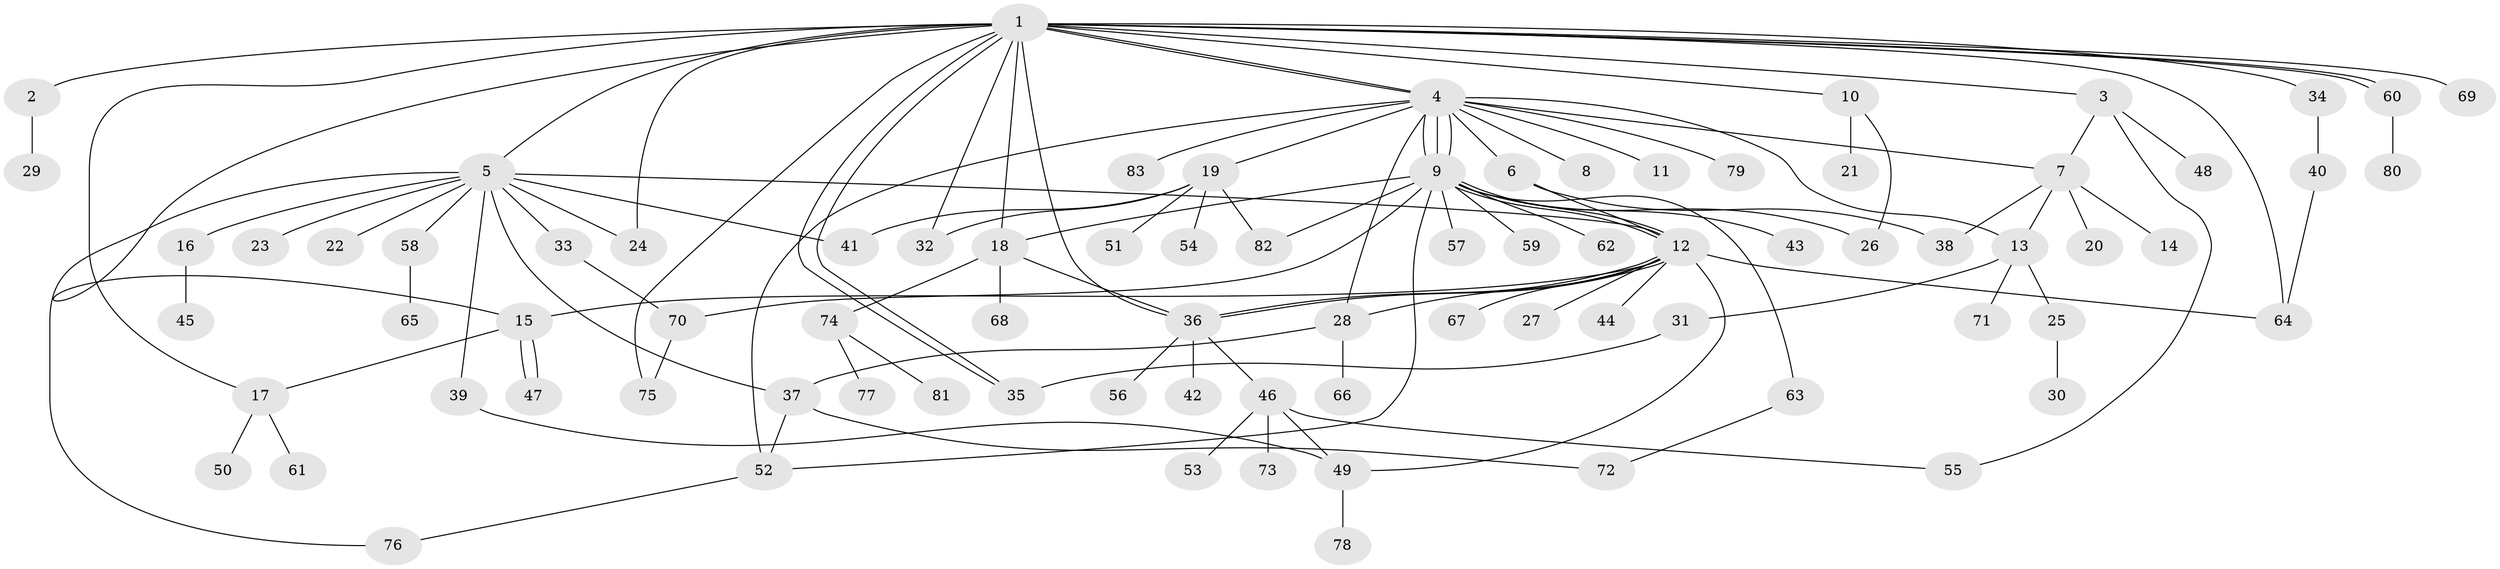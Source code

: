 // coarse degree distribution, {18: 0.017241379310344827, 1: 0.46551724137931033, 3: 0.08620689655172414, 14: 0.034482758620689655, 11: 0.017241379310344827, 6: 0.05172413793103448, 2: 0.22413793103448276, 15: 0.017241379310344827, 4: 0.08620689655172414}
// Generated by graph-tools (version 1.1) at 2025/51/02/27/25 19:51:55]
// undirected, 83 vertices, 119 edges
graph export_dot {
graph [start="1"]
  node [color=gray90,style=filled];
  1;
  2;
  3;
  4;
  5;
  6;
  7;
  8;
  9;
  10;
  11;
  12;
  13;
  14;
  15;
  16;
  17;
  18;
  19;
  20;
  21;
  22;
  23;
  24;
  25;
  26;
  27;
  28;
  29;
  30;
  31;
  32;
  33;
  34;
  35;
  36;
  37;
  38;
  39;
  40;
  41;
  42;
  43;
  44;
  45;
  46;
  47;
  48;
  49;
  50;
  51;
  52;
  53;
  54;
  55;
  56;
  57;
  58;
  59;
  60;
  61;
  62;
  63;
  64;
  65;
  66;
  67;
  68;
  69;
  70;
  71;
  72;
  73;
  74;
  75;
  76;
  77;
  78;
  79;
  80;
  81;
  82;
  83;
  1 -- 2;
  1 -- 3;
  1 -- 4;
  1 -- 4;
  1 -- 5;
  1 -- 10;
  1 -- 15;
  1 -- 17;
  1 -- 18;
  1 -- 24;
  1 -- 32;
  1 -- 34;
  1 -- 35;
  1 -- 35;
  1 -- 36;
  1 -- 60;
  1 -- 60;
  1 -- 64;
  1 -- 69;
  1 -- 75;
  2 -- 29;
  3 -- 7;
  3 -- 48;
  3 -- 55;
  4 -- 6;
  4 -- 7;
  4 -- 8;
  4 -- 9;
  4 -- 9;
  4 -- 9;
  4 -- 11;
  4 -- 13;
  4 -- 19;
  4 -- 28;
  4 -- 52;
  4 -- 79;
  4 -- 83;
  5 -- 12;
  5 -- 16;
  5 -- 22;
  5 -- 23;
  5 -- 24;
  5 -- 33;
  5 -- 37;
  5 -- 39;
  5 -- 41;
  5 -- 58;
  5 -- 76;
  6 -- 12;
  6 -- 38;
  7 -- 13;
  7 -- 14;
  7 -- 20;
  7 -- 38;
  9 -- 12;
  9 -- 12;
  9 -- 18;
  9 -- 26;
  9 -- 43;
  9 -- 52;
  9 -- 57;
  9 -- 59;
  9 -- 62;
  9 -- 63;
  9 -- 70;
  9 -- 82;
  10 -- 21;
  10 -- 26;
  12 -- 15;
  12 -- 27;
  12 -- 28;
  12 -- 36;
  12 -- 36;
  12 -- 44;
  12 -- 49;
  12 -- 64;
  12 -- 67;
  13 -- 25;
  13 -- 31;
  13 -- 71;
  15 -- 17;
  15 -- 47;
  15 -- 47;
  16 -- 45;
  17 -- 50;
  17 -- 61;
  18 -- 36;
  18 -- 68;
  18 -- 74;
  19 -- 32;
  19 -- 41;
  19 -- 51;
  19 -- 54;
  19 -- 82;
  25 -- 30;
  28 -- 37;
  28 -- 66;
  31 -- 35;
  33 -- 70;
  34 -- 40;
  36 -- 42;
  36 -- 46;
  36 -- 56;
  37 -- 52;
  37 -- 72;
  39 -- 49;
  40 -- 64;
  46 -- 49;
  46 -- 53;
  46 -- 55;
  46 -- 73;
  49 -- 78;
  52 -- 76;
  58 -- 65;
  60 -- 80;
  63 -- 72;
  70 -- 75;
  74 -- 77;
  74 -- 81;
}
